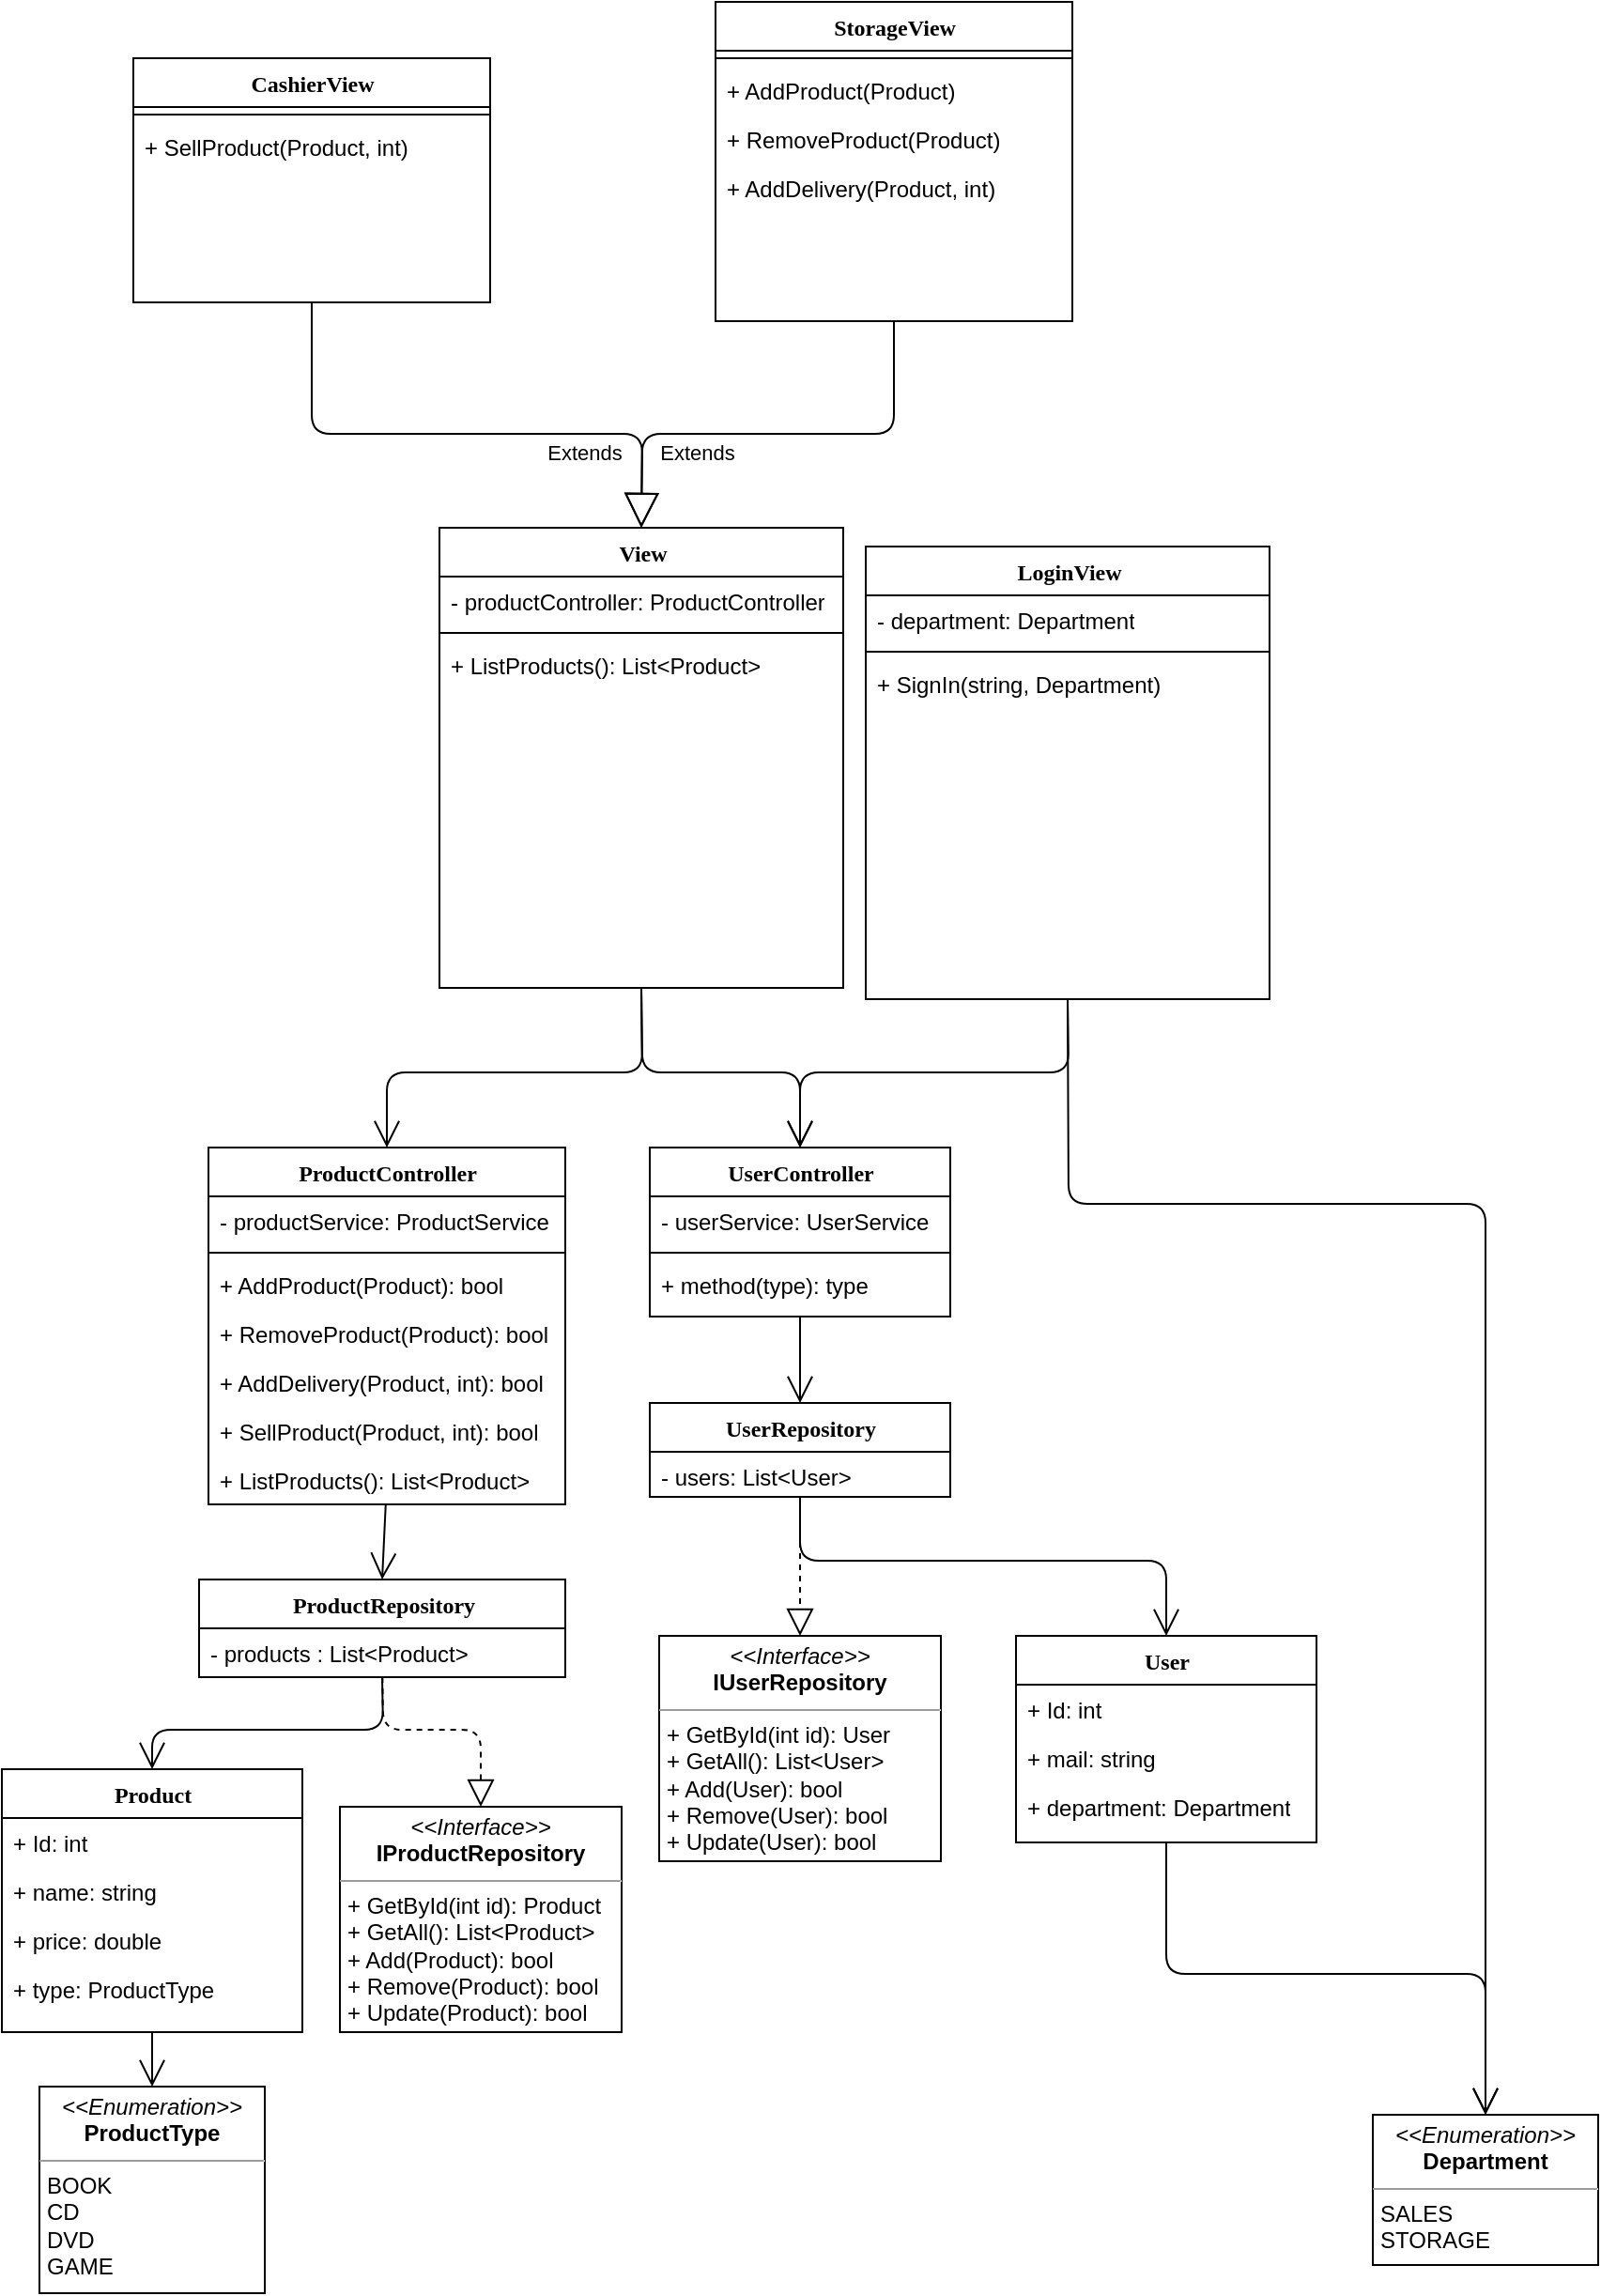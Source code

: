 <mxfile version="12.8.4" type="device"><diagram name="Page-1" id="9f46799a-70d6-7492-0946-bef42562c5a5"><mxGraphModel dx="1117" dy="1487" grid="1" gridSize="10" guides="1" tooltips="1" connect="1" arrows="1" fold="1" page="1" pageScale="1" pageWidth="1100" pageHeight="850" background="#ffffff" math="0" shadow="0"><root><mxCell id="0"/><mxCell id="1" parent="0"/><mxCell id="78961159f06e98e8-17" value="Product" style="swimlane;html=1;fontStyle=1;align=center;verticalAlign=top;childLayout=stackLayout;horizontal=1;startSize=26;horizontalStack=0;resizeParent=1;resizeLast=0;collapsible=1;marginBottom=0;swimlaneFillColor=#ffffff;rounded=0;shadow=0;comic=0;labelBackgroundColor=none;strokeWidth=1;fillColor=none;fontFamily=Verdana;fontSize=12" parent="1" vertex="1"><mxGeometry x="210" y="421" width="160" height="140" as="geometry"/></mxCell><mxCell id="78961159f06e98e8-21" value="+ Id: int" style="text;html=1;strokeColor=none;fillColor=none;align=left;verticalAlign=top;spacingLeft=4;spacingRight=4;whiteSpace=wrap;overflow=hidden;rotatable=0;points=[[0,0.5],[1,0.5]];portConstraint=eastwest;" parent="78961159f06e98e8-17" vertex="1"><mxGeometry y="26" width="160" height="26" as="geometry"/></mxCell><mxCell id="0bkyjAdQQClNHAc4ruux-62" value="+ name: string" style="text;html=1;strokeColor=none;fillColor=none;align=left;verticalAlign=top;spacingLeft=4;spacingRight=4;whiteSpace=wrap;overflow=hidden;rotatable=0;points=[[0,0.5],[1,0.5]];portConstraint=eastwest;" parent="78961159f06e98e8-17" vertex="1"><mxGeometry y="52" width="160" height="26" as="geometry"/></mxCell><mxCell id="0bkyjAdQQClNHAc4ruux-63" value="+ price: double" style="text;html=1;strokeColor=none;fillColor=none;align=left;verticalAlign=top;spacingLeft=4;spacingRight=4;whiteSpace=wrap;overflow=hidden;rotatable=0;points=[[0,0.5],[1,0.5]];portConstraint=eastwest;" parent="78961159f06e98e8-17" vertex="1"><mxGeometry y="78" width="160" height="26" as="geometry"/></mxCell><mxCell id="EcRTs48C65KYlkjp_YQp-9" value="+ type: ProductType" style="text;html=1;strokeColor=none;fillColor=none;align=left;verticalAlign=top;spacingLeft=4;spacingRight=4;whiteSpace=wrap;overflow=hidden;rotatable=0;points=[[0,0.5],[1,0.5]];portConstraint=eastwest;" parent="78961159f06e98e8-17" vertex="1"><mxGeometry y="104" width="160" height="26" as="geometry"/></mxCell><mxCell id="78961159f06e98e8-30" value="ProductController" style="swimlane;html=1;fontStyle=1;align=center;verticalAlign=top;childLayout=stackLayout;horizontal=1;startSize=26;horizontalStack=0;resizeParent=1;resizeLast=0;collapsible=1;marginBottom=0;swimlaneFillColor=#ffffff;rounded=0;shadow=0;comic=0;labelBackgroundColor=none;strokeWidth=1;fillColor=none;fontFamily=Verdana;fontSize=12" parent="1" vertex="1"><mxGeometry x="320" y="90" width="190" height="190" as="geometry"/></mxCell><mxCell id="78961159f06e98e8-31" value="- productService: ProductService" style="text;html=1;strokeColor=none;fillColor=none;align=left;verticalAlign=top;spacingLeft=4;spacingRight=4;whiteSpace=wrap;overflow=hidden;rotatable=0;points=[[0,0.5],[1,0.5]];portConstraint=eastwest;" parent="78961159f06e98e8-30" vertex="1"><mxGeometry y="26" width="190" height="26" as="geometry"/></mxCell><mxCell id="78961159f06e98e8-38" value="" style="line;html=1;strokeWidth=1;fillColor=none;align=left;verticalAlign=middle;spacingTop=-1;spacingLeft=3;spacingRight=3;rotatable=0;labelPosition=right;points=[];portConstraint=eastwest;" parent="78961159f06e98e8-30" vertex="1"><mxGeometry y="52" width="190" height="8" as="geometry"/></mxCell><mxCell id="2uxWiu-USM1Q02Om_RPY-19" value="+ AddProduct(Product): bool" style="text;html=1;strokeColor=none;fillColor=none;align=left;verticalAlign=top;spacingLeft=4;spacingRight=4;whiteSpace=wrap;overflow=hidden;rotatable=0;points=[[0,0.5],[1,0.5]];portConstraint=eastwest;" parent="78961159f06e98e8-30" vertex="1"><mxGeometry y="60" width="190" height="26" as="geometry"/></mxCell><mxCell id="yk10GEe768oNlf9Ula4p-1" value="+ RemoveProduct(Product): bool" style="text;html=1;strokeColor=none;fillColor=none;align=left;verticalAlign=top;spacingLeft=4;spacingRight=4;whiteSpace=wrap;overflow=hidden;rotatable=0;points=[[0,0.5],[1,0.5]];portConstraint=eastwest;" parent="78961159f06e98e8-30" vertex="1"><mxGeometry y="86" width="190" height="26" as="geometry"/></mxCell><mxCell id="yk10GEe768oNlf9Ula4p-2" value="+ AddDelivery(Product, int): bool" style="text;html=1;strokeColor=none;fillColor=none;align=left;verticalAlign=top;spacingLeft=4;spacingRight=4;whiteSpace=wrap;overflow=hidden;rotatable=0;points=[[0,0.5],[1,0.5]];portConstraint=eastwest;" parent="78961159f06e98e8-30" vertex="1"><mxGeometry y="112" width="190" height="26" as="geometry"/></mxCell><mxCell id="yk10GEe768oNlf9Ula4p-4" value="+ SellProduct(Product, int): bool" style="text;html=1;strokeColor=none;fillColor=none;align=left;verticalAlign=top;spacingLeft=4;spacingRight=4;whiteSpace=wrap;overflow=hidden;rotatable=0;points=[[0,0.5],[1,0.5]];portConstraint=eastwest;" parent="78961159f06e98e8-30" vertex="1"><mxGeometry y="138" width="190" height="26" as="geometry"/></mxCell><mxCell id="yk10GEe768oNlf9Ula4p-5" value="+ ListProducts(): List&amp;lt;Product&amp;gt;" style="text;html=1;strokeColor=none;fillColor=none;align=left;verticalAlign=top;spacingLeft=4;spacingRight=4;whiteSpace=wrap;overflow=hidden;rotatable=0;points=[[0,0.5],[1,0.5]];portConstraint=eastwest;" parent="78961159f06e98e8-30" vertex="1"><mxGeometry y="164" width="190" height="26" as="geometry"/></mxCell><mxCell id="0bkyjAdQQClNHAc4ruux-10" value="UserController" style="swimlane;html=1;fontStyle=1;align=center;verticalAlign=top;childLayout=stackLayout;horizontal=1;startSize=26;horizontalStack=0;resizeParent=1;resizeLast=0;collapsible=1;marginBottom=0;swimlaneFillColor=#ffffff;rounded=0;shadow=0;comic=0;labelBackgroundColor=none;strokeWidth=1;fillColor=none;fontFamily=Verdana;fontSize=12" parent="1" vertex="1"><mxGeometry x="555" y="90" width="160" height="90" as="geometry"/></mxCell><mxCell id="0bkyjAdQQClNHAc4ruux-11" value="- userService: UserService" style="text;html=1;strokeColor=none;fillColor=none;align=left;verticalAlign=top;spacingLeft=4;spacingRight=4;whiteSpace=wrap;overflow=hidden;rotatable=0;points=[[0,0.5],[1,0.5]];portConstraint=eastwest;" parent="0bkyjAdQQClNHAc4ruux-10" vertex="1"><mxGeometry y="26" width="160" height="26" as="geometry"/></mxCell><mxCell id="0bkyjAdQQClNHAc4ruux-16" value="" style="line;html=1;strokeWidth=1;fillColor=none;align=left;verticalAlign=middle;spacingTop=-1;spacingLeft=3;spacingRight=3;rotatable=0;labelPosition=right;points=[];portConstraint=eastwest;" parent="0bkyjAdQQClNHAc4ruux-10" vertex="1"><mxGeometry y="52" width="160" height="8" as="geometry"/></mxCell><mxCell id="0bkyjAdQQClNHAc4ruux-17" value="+ method(type): type" style="text;html=1;strokeColor=none;fillColor=none;align=left;verticalAlign=top;spacingLeft=4;spacingRight=4;whiteSpace=wrap;overflow=hidden;rotatable=0;points=[[0,0.5],[1,0.5]];portConstraint=eastwest;" parent="0bkyjAdQQClNHAc4ruux-10" vertex="1"><mxGeometry y="60" width="160" height="26" as="geometry"/></mxCell><mxCell id="0bkyjAdQQClNHAc4ruux-19" value="View" style="swimlane;html=1;fontStyle=1;align=center;verticalAlign=top;childLayout=stackLayout;horizontal=1;startSize=26;horizontalStack=0;resizeParent=1;resizeLast=0;collapsible=1;marginBottom=0;swimlaneFillColor=#ffffff;rounded=0;shadow=0;comic=0;labelBackgroundColor=none;strokeWidth=1;fillColor=none;fontFamily=Verdana;fontSize=12" parent="1" vertex="1"><mxGeometry x="443" y="-240" width="215" height="245" as="geometry"/></mxCell><mxCell id="0bkyjAdQQClNHAc4ruux-20" value="- productController: ProductController" style="text;html=1;strokeColor=none;fillColor=none;align=left;verticalAlign=top;spacingLeft=4;spacingRight=4;whiteSpace=wrap;overflow=hidden;rotatable=0;points=[[0,0.5],[1,0.5]];portConstraint=eastwest;" parent="0bkyjAdQQClNHAc4ruux-19" vertex="1"><mxGeometry y="26" width="215" height="26" as="geometry"/></mxCell><mxCell id="yk10GEe768oNlf9Ula4p-9" value="" style="line;html=1;strokeWidth=1;fillColor=none;align=left;verticalAlign=middle;spacingTop=-1;spacingLeft=3;spacingRight=3;rotatable=0;labelPosition=right;points=[];portConstraint=eastwest;" parent="0bkyjAdQQClNHAc4ruux-19" vertex="1"><mxGeometry y="52" width="215" height="8" as="geometry"/></mxCell><mxCell id="0bkyjAdQQClNHAc4ruux-26" value="+ ListProducts(): List&amp;lt;Product&amp;gt;" style="text;html=1;strokeColor=none;fillColor=none;align=left;verticalAlign=top;spacingLeft=4;spacingRight=4;whiteSpace=wrap;overflow=hidden;rotatable=0;points=[[0,0.5],[1,0.5]];portConstraint=eastwest;" parent="0bkyjAdQQClNHAc4ruux-19" vertex="1"><mxGeometry y="60" width="215" height="26" as="geometry"/></mxCell><mxCell id="0bkyjAdQQClNHAc4ruux-37" value="ProductRepository" style="swimlane;html=1;fontStyle=1;align=center;verticalAlign=top;childLayout=stackLayout;horizontal=1;startSize=26;horizontalStack=0;resizeParent=1;resizeLast=0;collapsible=1;marginBottom=0;swimlaneFillColor=#ffffff;rounded=0;shadow=0;comic=0;labelBackgroundColor=none;strokeWidth=1;fillColor=none;fontFamily=Verdana;fontSize=12" parent="1" vertex="1"><mxGeometry x="315" y="320" width="195" height="52" as="geometry"/></mxCell><mxCell id="0bkyjAdQQClNHAc4ruux-38" value="- products : List&amp;lt;Product&amp;gt;" style="text;html=1;strokeColor=none;fillColor=none;align=left;verticalAlign=top;spacingLeft=4;spacingRight=4;whiteSpace=wrap;overflow=hidden;rotatable=0;points=[[0,0.5],[1,0.5]];portConstraint=eastwest;" parent="0bkyjAdQQClNHAc4ruux-37" vertex="1"><mxGeometry y="26" width="195" height="26" as="geometry"/></mxCell><mxCell id="0bkyjAdQQClNHAc4ruux-57" value="UserRepository" style="swimlane;html=1;fontStyle=1;align=center;verticalAlign=top;childLayout=stackLayout;horizontal=1;startSize=26;horizontalStack=0;resizeParent=1;resizeLast=0;collapsible=1;marginBottom=0;swimlaneFillColor=#ffffff;rounded=0;shadow=0;comic=0;labelBackgroundColor=none;strokeWidth=1;fillColor=none;fontFamily=Verdana;fontSize=12" parent="1" vertex="1"><mxGeometry x="555" y="226" width="160" height="50" as="geometry"/></mxCell><mxCell id="0bkyjAdQQClNHAc4ruux-58" value="- users: List&amp;lt;User&amp;gt;" style="text;html=1;strokeColor=none;fillColor=none;align=left;verticalAlign=top;spacingLeft=4;spacingRight=4;whiteSpace=wrap;overflow=hidden;rotatable=0;points=[[0,0.5],[1,0.5]];portConstraint=eastwest;" parent="0bkyjAdQQClNHAc4ruux-57" vertex="1"><mxGeometry y="26" width="160" height="24" as="geometry"/></mxCell><mxCell id="0bkyjAdQQClNHAc4ruux-65" value="" style="endArrow=open;endFill=1;endSize=12;html=1;entryX=0.5;entryY=0;entryDx=0;entryDy=0;" parent="1" source="yk10GEe768oNlf9Ula4p-5" target="0bkyjAdQQClNHAc4ruux-37" edge="1"><mxGeometry width="160" relative="1" as="geometry"><mxPoint x="416.84" y="353.404" as="sourcePoint"/><mxPoint x="370" y="440" as="targetPoint"/></mxGeometry></mxCell><mxCell id="2uxWiu-USM1Q02Om_RPY-1" value="" style="endArrow=open;endFill=1;endSize=12;html=1;entryX=0.5;entryY=0;entryDx=0;entryDy=0;exitX=0.5;exitY=1;exitDx=0;exitDy=0;" parent="1" source="0bkyjAdQQClNHAc4ruux-19" target="78961159f06e98e8-30" edge="1"><mxGeometry width="160" relative="1" as="geometry"><mxPoint x="560" y="-50" as="sourcePoint"/><mxPoint x="430" y="50" as="targetPoint"/><Array as="points"><mxPoint x="551" y="50"/><mxPoint x="415" y="50"/></Array></mxGeometry></mxCell><mxCell id="2uxWiu-USM1Q02Om_RPY-2" value="" style="endArrow=open;endFill=1;endSize=12;html=1;entryX=0.5;entryY=0;entryDx=0;entryDy=0;exitX=0.5;exitY=1;exitDx=0;exitDy=0;" parent="1" source="0bkyjAdQQClNHAc4ruux-19" target="0bkyjAdQQClNHAc4ruux-10" edge="1"><mxGeometry width="160" relative="1" as="geometry"><mxPoint x="560" y="-50" as="sourcePoint"/><mxPoint x="790" y="140" as="targetPoint"/><Array as="points"><mxPoint x="551" y="50"/><mxPoint x="635" y="50"/></Array></mxGeometry></mxCell><mxCell id="2uxWiu-USM1Q02Om_RPY-3" value="" style="endArrow=open;endFill=1;endSize=12;html=1;exitX=0.5;exitY=1;exitDx=0;exitDy=0;entryX=0.5;entryY=0;entryDx=0;entryDy=0;" parent="1" source="0bkyjAdQQClNHAc4ruux-37" target="78961159f06e98e8-17" edge="1"><mxGeometry width="160" relative="1" as="geometry"><mxPoint x="155" y="449" as="sourcePoint"/><mxPoint x="315" y="449" as="targetPoint"/><Array as="points"><mxPoint x="413" y="400"/><mxPoint x="290" y="400"/></Array></mxGeometry></mxCell><mxCell id="2uxWiu-USM1Q02Om_RPY-5" value="" style="endArrow=open;endFill=1;endSize=12;html=1;entryX=0.5;entryY=0;entryDx=0;entryDy=0;exitX=0.5;exitY=1;exitDx=0;exitDy=0;" parent="1" source="0bkyjAdQQClNHAc4ruux-10" target="0bkyjAdQQClNHAc4ruux-57" edge="1"><mxGeometry width="160" relative="1" as="geometry"><mxPoint x="635" y="324.0" as="sourcePoint"/><mxPoint x="893" y="360" as="targetPoint"/></mxGeometry></mxCell><mxCell id="2uxWiu-USM1Q02Om_RPY-7" value="" style="endArrow=open;endFill=1;endSize=12;html=1;entryX=0.5;entryY=0;entryDx=0;entryDy=0;" parent="1" source="0bkyjAdQQClNHAc4ruux-58" target="EcRTs48C65KYlkjp_YQp-31" edge="1"><mxGeometry width="160" relative="1" as="geometry"><mxPoint x="619.36" y="310.938" as="sourcePoint"/><mxPoint x="609.616" y="370" as="targetPoint"/><Array as="points"><mxPoint x="635" y="310"/><mxPoint x="830" y="310"/></Array></mxGeometry></mxCell><mxCell id="2uxWiu-USM1Q02Om_RPY-9" value="&lt;p style=&quot;margin: 0px ; margin-top: 4px ; text-align: center&quot;&gt;&lt;i&gt;&amp;lt;&amp;lt;Interface&amp;gt;&amp;gt;&lt;/i&gt;&lt;br&gt;&lt;b&gt;IProductRepository&lt;/b&gt;&lt;/p&gt;&lt;hr size=&quot;1&quot;&gt;&lt;p style=&quot;margin: 0px ; margin-left: 4px&quot;&gt;+ GetById(int id): Product&lt;/p&gt;&lt;p style=&quot;margin: 0px ; margin-left: 4px&quot;&gt;+ GetAll(): List&amp;lt;Product&amp;gt;&lt;/p&gt;&lt;p style=&quot;margin: 0px ; margin-left: 4px&quot;&gt;+ Add(Product): bool&lt;/p&gt;&lt;p style=&quot;margin: 0px ; margin-left: 4px&quot;&gt;+ Remove(Product): bool&lt;/p&gt;&lt;p style=&quot;margin: 0px ; margin-left: 4px&quot;&gt;+ Update(Product): bool&lt;/p&gt;" style="verticalAlign=top;align=left;overflow=fill;fontSize=12;fontFamily=Helvetica;html=1;" parent="1" vertex="1"><mxGeometry x="390" y="441" width="150" height="120" as="geometry"/></mxCell><mxCell id="2uxWiu-USM1Q02Om_RPY-13" value="" style="endArrow=block;dashed=1;endFill=0;endSize=12;html=1;entryX=0.5;entryY=0;entryDx=0;entryDy=0;" parent="1" source="0bkyjAdQQClNHAc4ruux-38" target="2uxWiu-USM1Q02Om_RPY-9" edge="1"><mxGeometry width="160" relative="1" as="geometry"><mxPoint x="480" y="400" as="sourcePoint"/><mxPoint x="255" y="569" as="targetPoint"/><Array as="points"><mxPoint x="413" y="400"/><mxPoint x="465" y="400"/></Array></mxGeometry></mxCell><mxCell id="2uxWiu-USM1Q02Om_RPY-18" value="&lt;p style=&quot;margin: 0px ; margin-top: 4px ; text-align: center&quot;&gt;&lt;i&gt;&amp;lt;&amp;lt;Enumeration&amp;gt;&amp;gt;&lt;/i&gt;&lt;br&gt;&lt;b&gt;ProductType&lt;/b&gt;&lt;/p&gt;&lt;hr size=&quot;1&quot;&gt;&lt;p style=&quot;margin: 0px ; margin-left: 4px&quot;&gt;BOOK&lt;/p&gt;&lt;p style=&quot;margin: 0px ; margin-left: 4px&quot;&gt;CD&lt;/p&gt;&lt;p style=&quot;margin: 0px ; margin-left: 4px&quot;&gt;DVD&lt;/p&gt;&lt;p style=&quot;margin: 0px ; margin-left: 4px&quot;&gt;GAME&lt;/p&gt;" style="verticalAlign=top;align=left;overflow=fill;fontSize=12;fontFamily=Helvetica;html=1;" parent="1" vertex="1"><mxGeometry x="230" y="590" width="120" height="110" as="geometry"/></mxCell><mxCell id="EcRTs48C65KYlkjp_YQp-2" value="" style="endArrow=open;endFill=1;endSize=12;html=1;entryX=0.5;entryY=0;entryDx=0;entryDy=0;exitX=0.5;exitY=1;exitDx=0;exitDy=0;" parent="1" source="78961159f06e98e8-17" target="2uxWiu-USM1Q02Om_RPY-18" edge="1"><mxGeometry width="160" relative="1" as="geometry"><mxPoint x="355" y="579" as="sourcePoint"/><mxPoint x="455" y="579" as="targetPoint"/></mxGeometry></mxCell><mxCell id="EcRTs48C65KYlkjp_YQp-10" value="StorageView" style="swimlane;html=1;fontStyle=1;align=center;verticalAlign=top;childLayout=stackLayout;horizontal=1;startSize=26;horizontalStack=0;resizeParent=1;resizeLast=0;collapsible=1;marginBottom=0;swimlaneFillColor=#ffffff;rounded=0;shadow=0;comic=0;labelBackgroundColor=none;strokeWidth=1;fillColor=none;fontFamily=Verdana;fontSize=12" parent="1" vertex="1"><mxGeometry x="590" y="-520" width="190" height="170" as="geometry"/></mxCell><mxCell id="yk10GEe768oNlf9Ula4p-10" value="" style="line;html=1;strokeWidth=1;fillColor=none;align=left;verticalAlign=middle;spacingTop=-1;spacingLeft=3;spacingRight=3;rotatable=0;labelPosition=right;points=[];portConstraint=eastwest;" parent="EcRTs48C65KYlkjp_YQp-10" vertex="1"><mxGeometry y="26" width="190" height="8" as="geometry"/></mxCell><mxCell id="EcRTs48C65KYlkjp_YQp-13" value="+ AddProduct(Product)" style="text;html=1;strokeColor=none;fillColor=none;align=left;verticalAlign=top;spacingLeft=4;spacingRight=4;whiteSpace=wrap;overflow=hidden;rotatable=0;points=[[0,0.5],[1,0.5]];portConstraint=eastwest;" parent="EcRTs48C65KYlkjp_YQp-10" vertex="1"><mxGeometry y="34" width="190" height="26" as="geometry"/></mxCell><mxCell id="EcRTs48C65KYlkjp_YQp-14" value="+ RemoveProduct(Product)" style="text;html=1;strokeColor=none;fillColor=none;align=left;verticalAlign=top;spacingLeft=4;spacingRight=4;whiteSpace=wrap;overflow=hidden;rotatable=0;points=[[0,0.5],[1,0.5]];portConstraint=eastwest;" parent="EcRTs48C65KYlkjp_YQp-10" vertex="1"><mxGeometry y="60" width="190" height="26" as="geometry"/></mxCell><mxCell id="EcRTs48C65KYlkjp_YQp-27" value="+ AddDelivery(Product, int)" style="text;html=1;strokeColor=none;fillColor=none;align=left;verticalAlign=top;spacingLeft=4;spacingRight=4;whiteSpace=wrap;overflow=hidden;rotatable=0;points=[[0,0.5],[1,0.5]];portConstraint=eastwest;" parent="EcRTs48C65KYlkjp_YQp-10" vertex="1"><mxGeometry y="86" width="190" height="26" as="geometry"/></mxCell><mxCell id="EcRTs48C65KYlkjp_YQp-19" value="CashierView" style="swimlane;html=1;fontStyle=1;align=center;verticalAlign=top;childLayout=stackLayout;horizontal=1;startSize=26;horizontalStack=0;resizeParent=1;resizeLast=0;collapsible=1;marginBottom=0;swimlaneFillColor=#ffffff;rounded=0;shadow=0;comic=0;labelBackgroundColor=none;strokeWidth=1;fillColor=none;fontFamily=Verdana;fontSize=12" parent="1" vertex="1"><mxGeometry x="280" y="-490" width="190" height="130" as="geometry"/></mxCell><mxCell id="yk10GEe768oNlf9Ula4p-11" value="" style="line;html=1;strokeWidth=1;fillColor=none;align=left;verticalAlign=middle;spacingTop=-1;spacingLeft=3;spacingRight=3;rotatable=0;labelPosition=right;points=[];portConstraint=eastwest;" parent="EcRTs48C65KYlkjp_YQp-19" vertex="1"><mxGeometry y="26" width="190" height="8" as="geometry"/></mxCell><mxCell id="EcRTs48C65KYlkjp_YQp-22" value="+ SellProduct(Product, int)" style="text;html=1;strokeColor=none;fillColor=none;align=left;verticalAlign=top;spacingLeft=4;spacingRight=4;whiteSpace=wrap;overflow=hidden;rotatable=0;points=[[0,0.5],[1,0.5]];portConstraint=eastwest;" parent="EcRTs48C65KYlkjp_YQp-19" vertex="1"><mxGeometry y="34" width="190" height="26" as="geometry"/></mxCell><mxCell id="EcRTs48C65KYlkjp_YQp-28" value="Extends" style="endArrow=block;endSize=16;endFill=0;html=1;exitX=0.5;exitY=1;exitDx=0;exitDy=0;entryX=0.5;entryY=0;entryDx=0;entryDy=0;" parent="1" source="EcRTs48C65KYlkjp_YQp-10" target="0bkyjAdQQClNHAc4ruux-19" edge="1"><mxGeometry x="0.352" y="10" width="160" relative="1" as="geometry"><mxPoint x="350" y="-155" as="sourcePoint"/><mxPoint x="510" y="-155" as="targetPoint"/><Array as="points"><mxPoint x="685" y="-290"/><mxPoint x="551" y="-290"/></Array><mxPoint as="offset"/></mxGeometry></mxCell><mxCell id="EcRTs48C65KYlkjp_YQp-30" value="Extends" style="endArrow=block;endSize=16;endFill=0;html=1;exitX=0.5;exitY=1;exitDx=0;exitDy=0;entryX=0.5;entryY=0;entryDx=0;entryDy=0;" parent="1" source="EcRTs48C65KYlkjp_YQp-19" target="0bkyjAdQQClNHAc4ruux-19" edge="1"><mxGeometry x="0.453" y="-10" width="160" relative="1" as="geometry"><mxPoint x="370" y="-55" as="sourcePoint"/><mxPoint x="460" y="15" as="targetPoint"/><Array as="points"><mxPoint x="375" y="-290"/><mxPoint x="551" y="-290"/></Array><mxPoint as="offset"/></mxGeometry></mxCell><mxCell id="EcRTs48C65KYlkjp_YQp-31" value="User" style="swimlane;html=1;fontStyle=1;align=center;verticalAlign=top;childLayout=stackLayout;horizontal=1;startSize=26;horizontalStack=0;resizeParent=1;resizeLast=0;collapsible=1;marginBottom=0;swimlaneFillColor=#ffffff;rounded=0;shadow=0;comic=0;labelBackgroundColor=none;strokeWidth=1;fillColor=none;fontFamily=Verdana;fontSize=12" parent="1" vertex="1"><mxGeometry x="750" y="350" width="160" height="110" as="geometry"/></mxCell><mxCell id="EcRTs48C65KYlkjp_YQp-32" value="+ Id: int" style="text;html=1;strokeColor=none;fillColor=none;align=left;verticalAlign=top;spacingLeft=4;spacingRight=4;whiteSpace=wrap;overflow=hidden;rotatable=0;points=[[0,0.5],[1,0.5]];portConstraint=eastwest;" parent="EcRTs48C65KYlkjp_YQp-31" vertex="1"><mxGeometry y="26" width="160" height="26" as="geometry"/></mxCell><mxCell id="EcRTs48C65KYlkjp_YQp-33" value="+ mail: string" style="text;html=1;strokeColor=none;fillColor=none;align=left;verticalAlign=top;spacingLeft=4;spacingRight=4;whiteSpace=wrap;overflow=hidden;rotatable=0;points=[[0,0.5],[1,0.5]];portConstraint=eastwest;" parent="EcRTs48C65KYlkjp_YQp-31" vertex="1"><mxGeometry y="52" width="160" height="26" as="geometry"/></mxCell><mxCell id="EcRTs48C65KYlkjp_YQp-39" value="+ department: Department" style="text;html=1;strokeColor=none;fillColor=none;align=left;verticalAlign=top;spacingLeft=4;spacingRight=4;whiteSpace=wrap;overflow=hidden;rotatable=0;points=[[0,0.5],[1,0.5]];portConstraint=eastwest;" parent="EcRTs48C65KYlkjp_YQp-31" vertex="1"><mxGeometry y="78" width="160" height="26" as="geometry"/></mxCell><mxCell id="EcRTs48C65KYlkjp_YQp-38" value="&lt;p style=&quot;margin: 0px ; margin-top: 4px ; text-align: center&quot;&gt;&lt;i&gt;&amp;lt;&amp;lt;Enumeration&amp;gt;&amp;gt;&lt;/i&gt;&lt;br&gt;&lt;b&gt;Department&lt;/b&gt;&lt;/p&gt;&lt;hr size=&quot;1&quot;&gt;&lt;p style=&quot;margin: 0px ; margin-left: 4px&quot;&gt;SALES&lt;/p&gt;&lt;p style=&quot;margin: 0px ; margin-left: 4px&quot;&gt;&lt;span&gt;STORAGE&lt;/span&gt;&lt;/p&gt;" style="verticalAlign=top;align=left;overflow=fill;fontSize=12;fontFamily=Helvetica;html=1;" parent="1" vertex="1"><mxGeometry x="940" y="605" width="120" height="80" as="geometry"/></mxCell><mxCell id="EcRTs48C65KYlkjp_YQp-40" value="" style="endArrow=open;endFill=1;endSize=12;html=1;exitX=0.5;exitY=1;exitDx=0;exitDy=0;" parent="1" source="EcRTs48C65KYlkjp_YQp-31" target="EcRTs48C65KYlkjp_YQp-38" edge="1"><mxGeometry width="160" relative="1" as="geometry"><mxPoint x="820.5" y="360.0" as="sourcePoint"/><mxPoint x="1000" y="600" as="targetPoint"/><Array as="points"><mxPoint x="830" y="530"/><mxPoint x="1000" y="530"/></Array></mxGeometry></mxCell><mxCell id="EcRTs48C65KYlkjp_YQp-41" value="LoginView" style="swimlane;html=1;fontStyle=1;align=center;verticalAlign=top;childLayout=stackLayout;horizontal=1;startSize=26;horizontalStack=0;resizeParent=1;resizeLast=0;collapsible=1;marginBottom=0;swimlaneFillColor=#ffffff;rounded=0;shadow=0;comic=0;labelBackgroundColor=none;strokeWidth=1;fillColor=none;fontFamily=Verdana;fontSize=12" parent="1" vertex="1"><mxGeometry x="670" y="-230" width="215" height="241" as="geometry"/></mxCell><mxCell id="yk10GEe768oNlf9Ula4p-7" value="- department: Department" style="text;html=1;strokeColor=none;fillColor=none;align=left;verticalAlign=top;spacingLeft=4;spacingRight=4;whiteSpace=wrap;overflow=hidden;rotatable=0;points=[[0,0.5],[1,0.5]];portConstraint=eastwest;" parent="EcRTs48C65KYlkjp_YQp-41" vertex="1"><mxGeometry y="26" width="215" height="26" as="geometry"/></mxCell><mxCell id="yk10GEe768oNlf9Ula4p-8" value="" style="line;html=1;strokeWidth=1;fillColor=none;align=left;verticalAlign=middle;spacingTop=-1;spacingLeft=3;spacingRight=3;rotatable=0;labelPosition=right;points=[];portConstraint=eastwest;" parent="EcRTs48C65KYlkjp_YQp-41" vertex="1"><mxGeometry y="52" width="215" height="8" as="geometry"/></mxCell><mxCell id="yk10GEe768oNlf9Ula4p-3" value="+ SignIn(string, Department)" style="text;html=1;strokeColor=none;fillColor=none;align=left;verticalAlign=top;spacingLeft=4;spacingRight=4;whiteSpace=wrap;overflow=hidden;rotatable=0;points=[[0,0.5],[1,0.5]];portConstraint=eastwest;" parent="EcRTs48C65KYlkjp_YQp-41" vertex="1"><mxGeometry y="60" width="215" height="26" as="geometry"/></mxCell><mxCell id="EcRTs48C65KYlkjp_YQp-45" value="" style="endArrow=open;endFill=1;endSize=12;html=1;exitX=0.5;exitY=1;exitDx=0;exitDy=0;entryX=0.5;entryY=0;entryDx=0;entryDy=0;" parent="1" source="EcRTs48C65KYlkjp_YQp-41" target="0bkyjAdQQClNHAc4ruux-10" edge="1"><mxGeometry width="160" relative="1" as="geometry"><mxPoint x="636.25" y="40" as="sourcePoint"/><mxPoint x="710" y="50" as="targetPoint"/><Array as="points"><mxPoint x="778" y="50"/><mxPoint x="635" y="50"/></Array></mxGeometry></mxCell><mxCell id="EcRTs48C65KYlkjp_YQp-51" value="&lt;p style=&quot;margin: 0px ; margin-top: 4px ; text-align: center&quot;&gt;&lt;i&gt;&amp;lt;&amp;lt;Interface&amp;gt;&amp;gt;&lt;/i&gt;&lt;br&gt;&lt;b&gt;IUserRepository&lt;/b&gt;&lt;/p&gt;&lt;hr size=&quot;1&quot;&gt;&lt;p style=&quot;margin: 0px ; margin-left: 4px&quot;&gt;+ GetById(int id): User&lt;/p&gt;&lt;p style=&quot;margin: 0px ; margin-left: 4px&quot;&gt;+ GetAll(): List&amp;lt;User&amp;gt;&lt;/p&gt;&lt;p style=&quot;margin: 0px ; margin-left: 4px&quot;&gt;+ Add(User): bool&lt;/p&gt;&lt;p style=&quot;margin: 0px ; margin-left: 4px&quot;&gt;+ Remove(User): bool&lt;/p&gt;&lt;p style=&quot;margin: 0px ; margin-left: 4px&quot;&gt;+ Update(User): bool&lt;/p&gt;" style="verticalAlign=top;align=left;overflow=fill;fontSize=12;fontFamily=Helvetica;html=1;" parent="1" vertex="1"><mxGeometry x="560" y="350" width="150" height="120" as="geometry"/></mxCell><mxCell id="EcRTs48C65KYlkjp_YQp-54" value="" style="endArrow=block;dashed=1;endFill=0;endSize=12;html=1;entryX=0.5;entryY=0;entryDx=0;entryDy=0;" parent="1" source="0bkyjAdQQClNHAc4ruux-58" target="EcRTs48C65KYlkjp_YQp-51" edge="1"><mxGeometry width="160" relative="1" as="geometry"><mxPoint x="720" y="250" as="sourcePoint"/><mxPoint x="790" y="90" as="targetPoint"/></mxGeometry></mxCell><mxCell id="yk10GEe768oNlf9Ula4p-6" value="" style="endArrow=open;endFill=1;endSize=12;html=1;exitX=0.5;exitY=1;exitDx=0;exitDy=0;entryX=0.5;entryY=0;entryDx=0;entryDy=0;" parent="1" source="EcRTs48C65KYlkjp_YQp-41" target="EcRTs48C65KYlkjp_YQp-38" edge="1"><mxGeometry width="160" relative="1" as="geometry"><mxPoint x="920" y="110" as="sourcePoint"/><mxPoint x="1020" y="300" as="targetPoint"/><Array as="points"><mxPoint x="778" y="120"/><mxPoint x="1000" y="120"/></Array></mxGeometry></mxCell></root></mxGraphModel></diagram></mxfile>